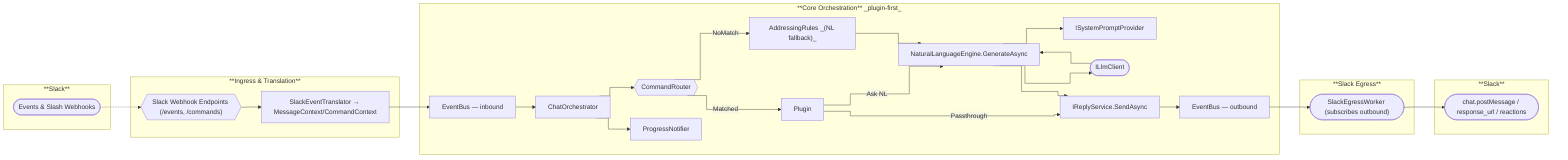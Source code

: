 %%{init: {"flowchart": {"curve": "step", "htmlLabels": false}} }%%
flowchart LR
  subgraph SL_IN["**Slack**"]
    SI(["Events & Slash Webhooks"])
  end

  subgraph INGRESS["**Ingress & Translation**"]
    EP{{"Slack Webhook Endpoints (/events, /commands)"}}
    TR["SlackEventTranslator → MessageContext/CommandContext"]
  end

  subgraph CORE["**Core Orchestration** _plugin-first_"]
    EBI["EventBus — inbound"]
    ORCH["ChatOrchestrator"]
    RTE{{"CommandRouter"}}
    PLG["Plugin"]
    AR["AddressingRules _(NL fallback)_"]
    NL["NaturalLanguageEngine.GenerateAsync"]
    SP["ISystemPromptProvider"]
    LLM(["ILlmClient"])
    RS["IReplyService.SendAsync"]
    PROG["ProgressNotifier"]
    EBO["EventBus — outbound"]
  end

  subgraph OUTBOUND["**Slack Egress**"]
    OW(["SlackEgressWorker (subscribes outbound)"])
  end

  subgraph SL_OUT["**Slack**"]
    SO(["chat.postMessage / response_url / reactions"])
  end

  SI -.-> EP --> TR --> EBI --> ORCH
  ORCH --> RTE & PROG
  RTE -- "Matched" --> PLG
  RTE -- "NoMatch" --> AR
  PLG -- "Passthrough" --> RS
  PLG -- "Ask NL" --> NL
  AR --> NL
  NL --> SP & LLM & RS
  LLM --> NL
  RS --> EBO --> OW --> SO